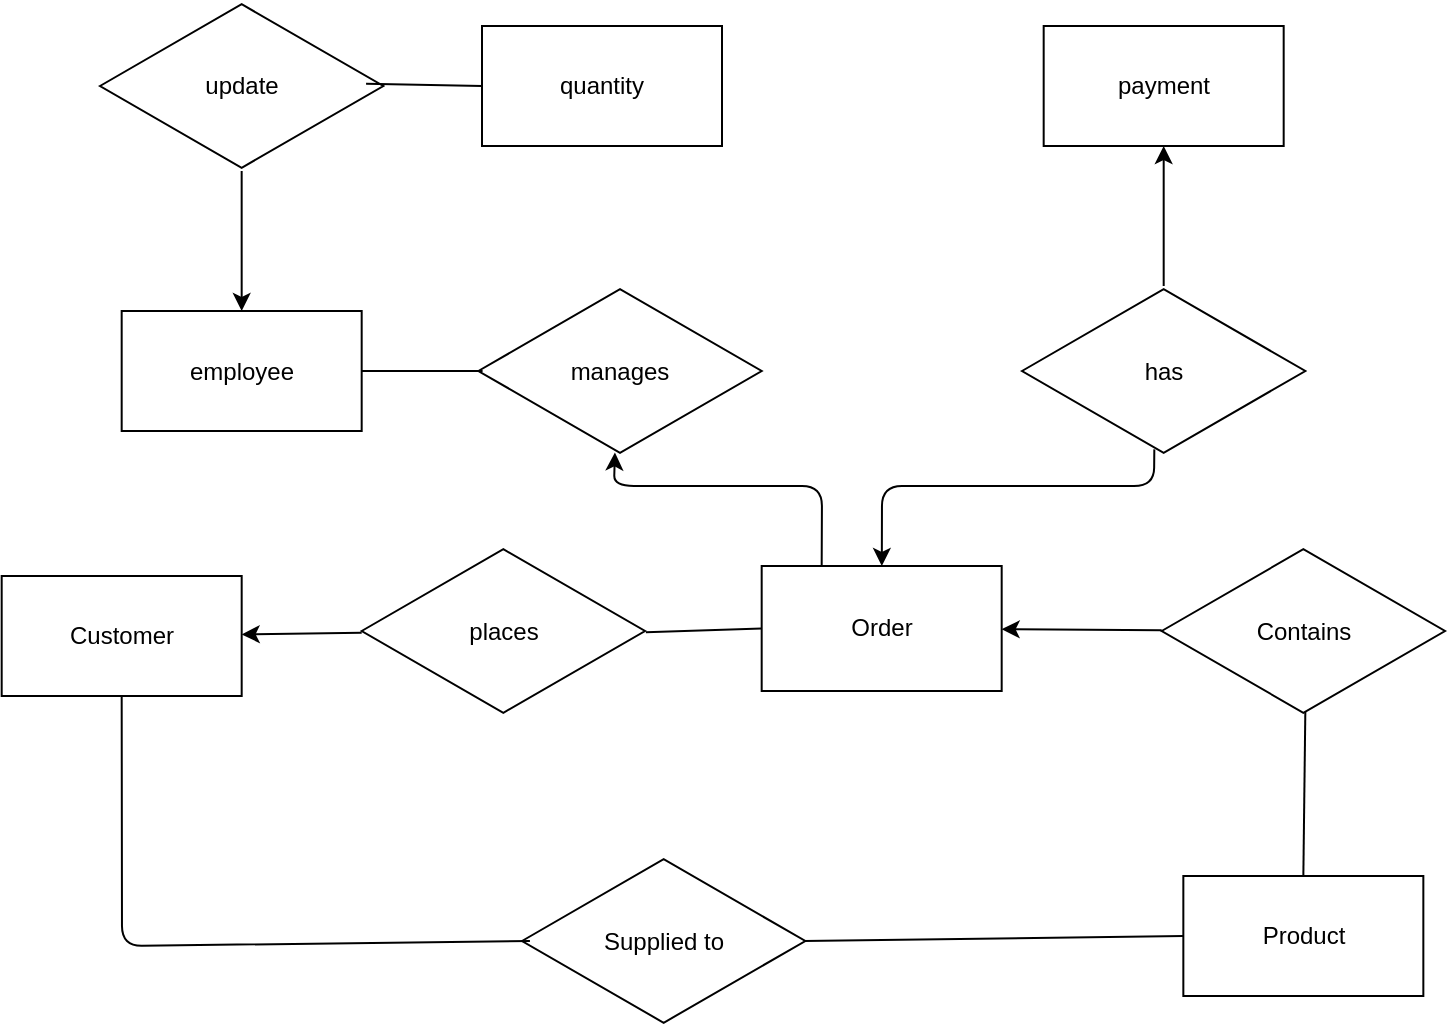 <mxfile>
    <diagram id="AlvU3oGgj0AumO4tpou5" name="Page-1">
        <mxGraphModel dx="1434" dy="712" grid="1" gridSize="10" guides="1" tooltips="1" connect="1" arrows="1" fold="1" page="1" pageScale="1" pageWidth="850" pageHeight="1100" math="0" shadow="0">
            <root>
                <mxCell id="0"/>
                <mxCell id="1" parent="0"/>
                <mxCell id="2" value="Customer" style="rounded=0;whiteSpace=wrap;html=1;" vertex="1" parent="1">
                    <mxGeometry x="69.84" y="325" width="120" height="60" as="geometry"/>
                </mxCell>
                <mxCell id="19" value="" style="edgeStyle=none;html=1;" edge="1" parent="1" source="5" target="2">
                    <mxGeometry relative="1" as="geometry"/>
                </mxCell>
                <mxCell id="5" value="places" style="html=1;whiteSpace=wrap;aspect=fixed;shape=isoRectangle;" vertex="1" parent="1">
                    <mxGeometry x="249.84" y="310" width="141.67" height="85" as="geometry"/>
                </mxCell>
                <mxCell id="6" value="" style="endArrow=none;html=1;elbow=vertical;entryX=0.5;entryY=0;entryDx=0;entryDy=0;exitX=0.507;exitY=0.973;exitDx=0;exitDy=0;exitPerimeter=0;" edge="1" parent="1" source="9" target="10">
                    <mxGeometry width="50" height="50" relative="1" as="geometry">
                        <mxPoint x="259.84" y="425" as="sourcePoint"/>
                        <mxPoint x="199.84" y="425" as="targetPoint"/>
                    </mxGeometry>
                </mxCell>
                <mxCell id="7" value="Order" style="rounded=0;whiteSpace=wrap;html=1;" vertex="1" parent="1">
                    <mxGeometry x="449.84" y="320" width="120" height="62.5" as="geometry"/>
                </mxCell>
                <mxCell id="8" value="" style="edgeStyle=none;html=1;" edge="1" parent="1" source="9" target="7">
                    <mxGeometry relative="1" as="geometry"/>
                </mxCell>
                <mxCell id="9" value="Contains" style="html=1;whiteSpace=wrap;aspect=fixed;shape=isoRectangle;" vertex="1" parent="1">
                    <mxGeometry x="649.84" y="310" width="141.67" height="85" as="geometry"/>
                </mxCell>
                <mxCell id="10" value="Product" style="rounded=0;whiteSpace=wrap;html=1;" vertex="1" parent="1">
                    <mxGeometry x="660.67" y="475" width="120" height="60" as="geometry"/>
                </mxCell>
                <mxCell id="11" value="Supplied to" style="html=1;whiteSpace=wrap;aspect=fixed;shape=isoRectangle;" vertex="1" parent="1">
                    <mxGeometry x="330" y="465" width="141.67" height="85" as="geometry"/>
                </mxCell>
                <mxCell id="12" value="" style="endArrow=none;html=1;elbow=vertical;entryX=0.028;entryY=0.5;entryDx=0;entryDy=0;entryPerimeter=0;exitX=0.5;exitY=1;exitDx=0;exitDy=0;" edge="1" parent="1" source="2" target="11">
                    <mxGeometry width="50" height="50" relative="1" as="geometry">
                        <mxPoint x="120" y="510" as="sourcePoint"/>
                        <mxPoint x="579.84" y="363" as="targetPoint"/>
                        <Array as="points">
                            <mxPoint x="130" y="510"/>
                        </Array>
                    </mxGeometry>
                </mxCell>
                <mxCell id="13" value="" style="endArrow=none;html=1;elbow=vertical;entryX=0;entryY=0.5;entryDx=0;entryDy=0;exitX=0.994;exitY=0.5;exitDx=0;exitDy=0;exitPerimeter=0;" edge="1" parent="1" source="11" target="10">
                    <mxGeometry width="50" height="50" relative="1" as="geometry">
                        <mxPoint x="349.84" y="515" as="sourcePoint"/>
                        <mxPoint x="452.84" y="515" as="targetPoint"/>
                    </mxGeometry>
                </mxCell>
                <mxCell id="20" value="" style="endArrow=none;html=1;elbow=vertical;entryX=1.003;entryY=0.507;entryDx=0;entryDy=0;exitX=0;exitY=0.5;exitDx=0;exitDy=0;entryPerimeter=0;" edge="1" parent="1" source="7" target="5">
                    <mxGeometry width="50" height="50" relative="1" as="geometry">
                        <mxPoint x="732" y="403" as="sourcePoint"/>
                        <mxPoint x="731" y="485" as="targetPoint"/>
                    </mxGeometry>
                </mxCell>
                <mxCell id="23" value="" style="edgeStyle=none;html=1;exitX=0.467;exitY=0.961;exitDx=0;exitDy=0;exitPerimeter=0;" edge="1" parent="1" source="22" target="7">
                    <mxGeometry relative="1" as="geometry">
                        <Array as="points">
                            <mxPoint x="646" y="280"/>
                            <mxPoint x="510" y="280"/>
                        </Array>
                    </mxGeometry>
                </mxCell>
                <mxCell id="33" value="" style="edgeStyle=none;html=1;" edge="1" parent="1" source="22" target="24">
                    <mxGeometry relative="1" as="geometry"/>
                </mxCell>
                <mxCell id="22" value="has" style="html=1;whiteSpace=wrap;aspect=fixed;shape=isoRectangle;" vertex="1" parent="1">
                    <mxGeometry x="580" y="180" width="141.67" height="85" as="geometry"/>
                </mxCell>
                <mxCell id="24" value="payment" style="rounded=0;whiteSpace=wrap;html=1;" vertex="1" parent="1">
                    <mxGeometry x="590.84" y="50" width="120" height="60" as="geometry"/>
                </mxCell>
                <mxCell id="26" value="manages" style="html=1;whiteSpace=wrap;aspect=fixed;shape=isoRectangle;" vertex="1" parent="1">
                    <mxGeometry x="308.17" y="180" width="141.67" height="85" as="geometry"/>
                </mxCell>
                <mxCell id="27" style="edgeStyle=none;html=1;entryX=0.482;entryY=0.979;entryDx=0;entryDy=0;entryPerimeter=0;exitX=0.25;exitY=0;exitDx=0;exitDy=0;" edge="1" parent="1" source="7" target="26">
                    <mxGeometry relative="1" as="geometry">
                        <Array as="points">
                            <mxPoint x="480" y="280"/>
                            <mxPoint x="376" y="280"/>
                        </Array>
                    </mxGeometry>
                </mxCell>
                <mxCell id="30" value="employee" style="rounded=0;whiteSpace=wrap;html=1;" vertex="1" parent="1">
                    <mxGeometry x="129.84" y="192.5" width="120" height="60" as="geometry"/>
                </mxCell>
                <mxCell id="32" value="" style="endArrow=none;html=1;elbow=vertical;entryX=1;entryY=0.5;entryDx=0;entryDy=0;exitX=0.015;exitY=0.5;exitDx=0;exitDy=0;exitPerimeter=0;" edge="1" parent="1" source="26" target="30">
                    <mxGeometry width="50" height="50" relative="1" as="geometry">
                        <mxPoint x="460" y="361" as="sourcePoint"/>
                        <mxPoint x="402" y="363" as="targetPoint"/>
                    </mxGeometry>
                </mxCell>
                <mxCell id="35" value="" style="edgeStyle=none;html=1;" edge="1" parent="1" source="34" target="30">
                    <mxGeometry relative="1" as="geometry"/>
                </mxCell>
                <mxCell id="34" value="update" style="html=1;whiteSpace=wrap;aspect=fixed;shape=isoRectangle;" vertex="1" parent="1">
                    <mxGeometry x="119.0" y="37.5" width="141.67" height="85" as="geometry"/>
                </mxCell>
                <mxCell id="36" value="quantity" style="rounded=0;whiteSpace=wrap;html=1;" vertex="1" parent="1">
                    <mxGeometry x="310" y="50" width="120" height="60" as="geometry"/>
                </mxCell>
                <mxCell id="38" value="" style="endArrow=none;html=1;elbow=vertical;entryX=0.939;entryY=0.487;entryDx=0;entryDy=0;exitX=0;exitY=0.5;exitDx=0;exitDy=0;entryPerimeter=0;" edge="1" parent="1" source="36" target="34">
                    <mxGeometry width="50" height="50" relative="1" as="geometry">
                        <mxPoint x="320" y="233" as="sourcePoint"/>
                        <mxPoint x="260" y="233" as="targetPoint"/>
                    </mxGeometry>
                </mxCell>
            </root>
        </mxGraphModel>
    </diagram>
</mxfile>